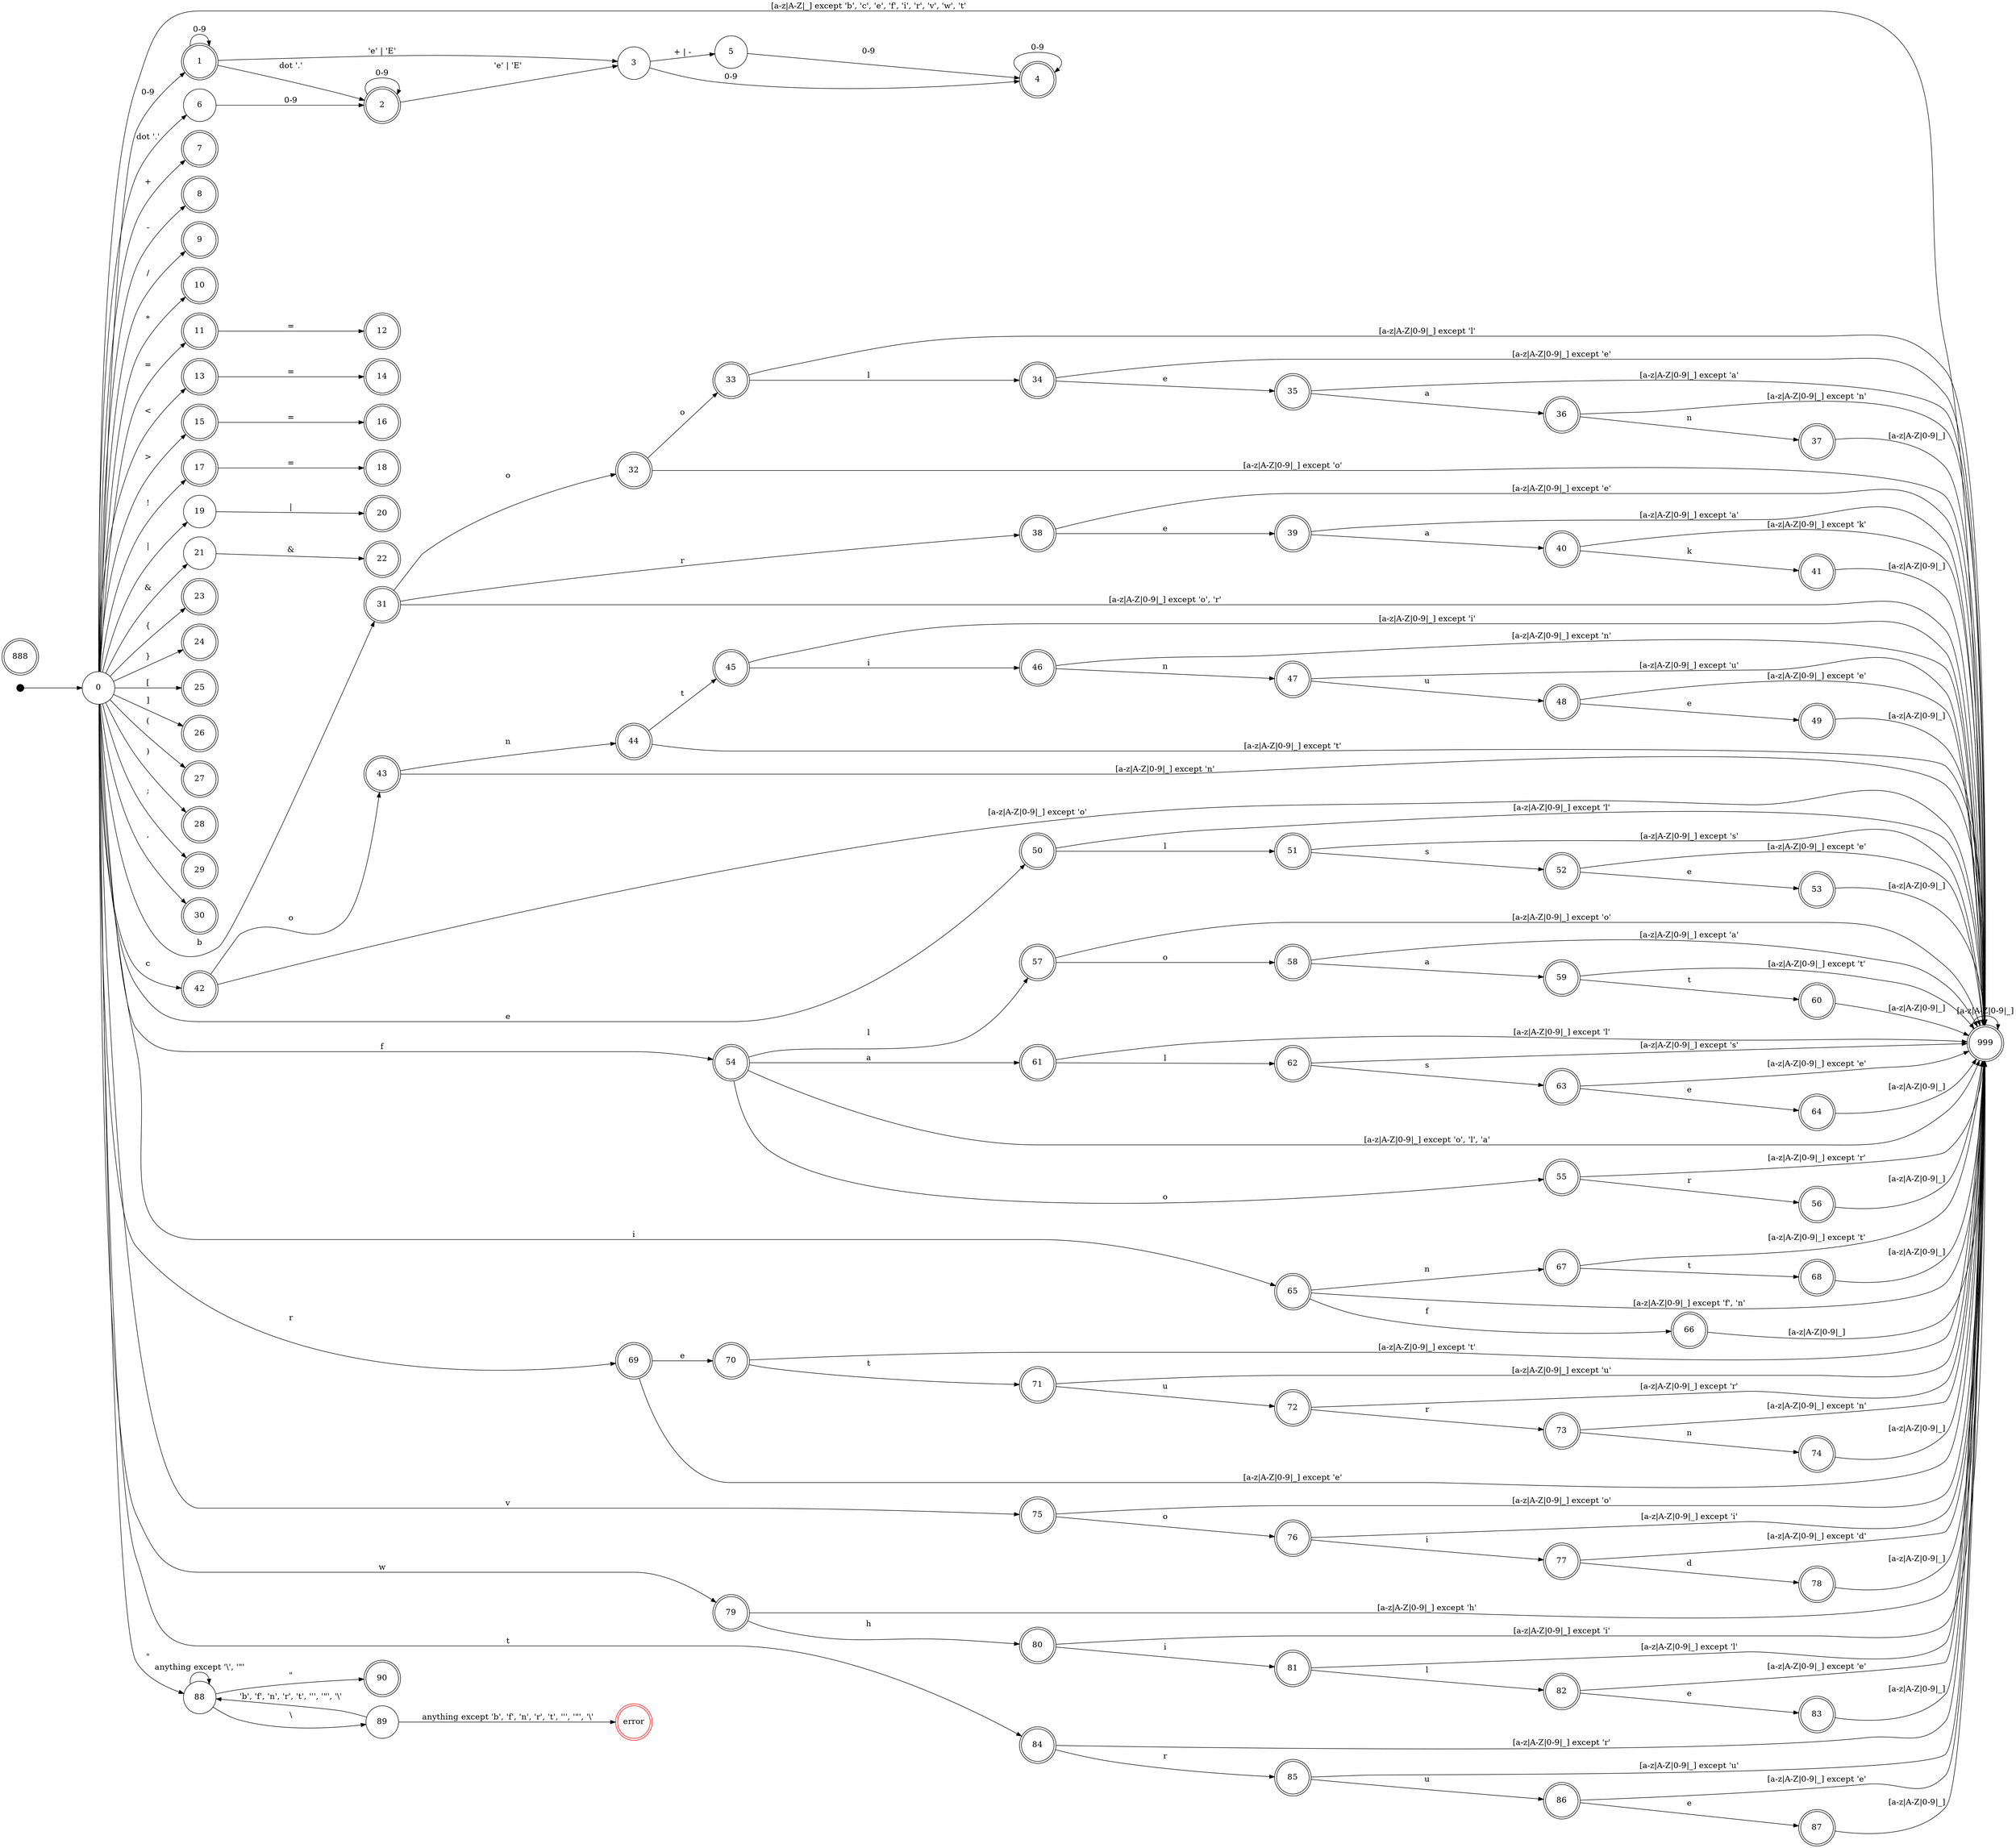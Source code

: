 /* keywords = [
    "boolean",
    "break",
    "continue",
    "else",
    "for",
    "float",
    "false",
    "if",
    "int",
    "return",
    "void",
    "while",
    "true"
] 

*/
digraph G {
    // Graph Layout
    rankdir = LR;
    ranksep = 1.2
    splines = true;
    edge [fontsize = 16];
    node [width=".9"  height=".8" fontsize = 16];

    // start state
    start [shape = point width=".2"  height=".2"];
    start_state [label = "0" shape = circle]; // STATE 0
    start -> start_state;

    state_error [label = "error" shape = doublecircle color = red]; // STATE Error 

    node [shape = doublecircle; color = black];
    state_identifier [label = "999"]; // Identifier
    state_end_file [label = "888"]; // STATE end file

    // Detect Numeric token
    {
        // integer
        state_integer [label = "1"]; // STATE 1
        start_state -> state_integer [label = "0-9"];
        state_integer -> state_integer [label = "0-9"];
        // float
        // (0-9)*.
        // (0-9)*.(0-9)*
        state_float_1 [label = "2"]; // STATE 2
        state_integer -> state_float_1 [label = "dot '.'"];
        state_float_1 -> state_float_1 [label = "0-9"];
        // (0-9)* (E|e)+ (0-9)
        state_E_e_after_int [label = "3" shape = "circle"]; // STATE 3
        state_integer -> state_E_e_after_int [label = "'e' | 'E'"];
        state_float_2 [label = "4"]; // STATE 4
        state_E_e_after_int -> state_float_2 [label = "0-9"];
        state_float_2 -> state_float_2 [label = "0-9"];
        // (0-9)*.(0-9)+ (E|e)* (0-9)+
        state_float_1 -> state_E_e_after_int [label = "'e' | 'E'"];
        // (0-9)*.(0-9)+ (E|e)* (+|-) (0-9)+
        state_sign_after_E_e [label = "5" shape = "circle"]; // STATE 5
        state_E_e_after_int -> state_sign_after_E_e [label = "+ | -"]; 
        state_sign_after_E_e -> state_float_2 [label = "0-9"];
        // .(0-9)*
        state_dot [label = "6" shape = "circle"]; // STATE 6
        start_state -> state_dot [label = "dot '.'"];
        state_dot -> state_float_1 [label = "0-9"];
    }
    
    // detect operators
    {
        // + plus
        state_plus [label = "7"]; // STATE 7
        start_state -> state_plus [label = "+"];
        // - minus
        state_minus [label = "8"]; // STATE 8
        start_state -> state_minus [label = "-"];
        // / division
        state_division [label = "9"]; // STATE 9
        start_state -> state_division [label = "/"];
        // * multiply
        state_multiply [label = "10"]; // STATE 10
        start_state -> state_multiply [label = "*"];
        // = assign
        state_equal [label = "11"]; // STATE 11
        start_state -> state_equal [label = "="];
        // ==
        state_compare [label = "12"]; // STATE 12
        state_equal -> state_compare [label = "="];
        // < less than
        state_less_than [label = "13"]; // STATE 13
        start_state -> state_less_than [label = "<"];
        // <= less than or equal to
        state_less_than_equal [label = "14"]; // STATE 14
        state_less_than -> state_less_than_equal [label = "="];
        // > greater than
        state_greater_than [label = "15"]; // STATE 15
        start_state -> state_greater_than [label = ">"];
        // >= greater than or equal
        state_greater_than_equal [label = "16"]; // STATE 16
        state_greater_than -> state_greater_than_equal [label = "="];
        // ! not operator
        state_logical_not [label = "17"]; // STATE 17
        start_state -> state_logical_not [label = "!"];
        // != not equal
        state_not_equal [label = "18"]; // STATE 18
        state_logical_not -> state_not_equal [label = "="];
        // || logical OR
        state_OR_1 [label = "19" shape = "circle"]; // STATE 19
        start_state -> state_OR_1 [label = "|"];
        state_OR_2 [label = "20"]; // STATE 20
        state_OR_1 -> state_OR_2 [label = "|"];
        // && logical AND
        state_AND_1 [label = "21" shape = "circle"]; // STATE 21
        start_state -> state_AND_1 [label = "&"];
        state_AND_2 [label = "22"]; // STATE 22
        state_AND_1 -> state_AND_2 [label = "&"];
    }

    // Separators
    {
        // {
        state_open_bracket_1 [label = "23"]; // STATE 23
        start_state -> state_open_bracket_1 [label = "{"];
        // }
        state_close_bracket_1 [label = "24"]; // STATE 24
        start_state -> state_close_bracket_1 [label = "}"];
        // [
        state_open_bracket_2 [label = "25"]; // STATE 25
        start_state -> state_open_bracket_2 [label = "["];
        // ]
        state_close_bracket_2 [label = "26"]; // STATE 26
        start_state -> state_close_bracket_2 [label = "]"];
        // (
        state_open_bracket_3 [label = "27"]; // STATE 27
        start_state -> state_open_bracket_3 [label = "("];
        // )
        state_close_bracket_3 [label = "28"]; // STATE 28
        start_state -> state_close_bracket_3 [label = ")"];
        // ;
        state_semicolon [label = "29"]; // STATE 29
        start_state -> state_semicolon [label = ";"];
        // ,
        state_comma [label = "30"]; // STATE 30
        start_state -> state_comma [label = ","];
    }

    // keywords
    {
        // boolean
        state_boolean_1 [label = "31"]; // STATE 31 b
        state_boolean_2 [label = "32"]; // STATE 32 bo 
        state_boolean_3 [label = "33"]; // STATE 33 boo
        state_boolean_4 [label = "34"]; // STATE 34 bool
        state_boolean_5 [label = "35"]; // STATE 35 boole
        state_boolean_6 [label = "36"]; // STATE 36 boolea
        state_boolean_7 [label = "37"]; // STATE 37 boolean
        start_state -> state_boolean_1 [label = "b"];
        state_boolean_1 -> state_boolean_2 [label = "o"];
        state_boolean_2 -> state_boolean_3 [label = "o"];
        state_boolean_3 -> state_boolean_4 [label = "l"];
        state_boolean_4 -> state_boolean_5 [label = "e"];
        state_boolean_5 -> state_boolean_6 [label = "a"];
        state_boolean_6 -> state_boolean_7 [label = "n"];
        // break
        state_break_1 [label = "38"]; // STATE 38 br
        state_break_2 [label = "39"]; // STATE 39 bre
        state_break_3 [label = "40"]; // STATE 40 brea
        state_break_4 [label = "41"]; // STATE 41 break
        state_boolean_1 -> state_break_1 [label = "r"];
        state_break_1 -> state_break_2 [label = "e"];
        state_break_2 -> state_break_3 [label = "a"];
        state_break_3 -> state_break_4 [label = "k"];
        // continue
        state_continue_1 [label = "42"]; // STATE 42 c
        state_continue_2 [label = "43"]; // STATE 43 co
        state_continue_3 [label = "44"]; // STATE 44 con
        state_continue_4 [label = "45"]; // STATE 45 cont
        state_continue_5 [label = "46"]; // STATE 46 conti
        state_continue_6 [label = "47"]; // STATE 47 contin
        state_continue_7 [label = "48"]; // STATE 48 continu
        state_continue_8 [label = "49"]; // STATE 49 continue
        start_state -> state_continue_1 [label = "c"];
        state_continue_1 -> state_continue_2 [label = "o"];
        state_continue_2 -> state_continue_3 [label = "n"];
        state_continue_3 -> state_continue_4 [label = "t"];
        state_continue_4 -> state_continue_5 [label = "i"];
        state_continue_5 -> state_continue_6 [label = "n"];
        state_continue_6 -> state_continue_7 [label = "u"];
        state_continue_7 -> state_continue_8 [label = "e"];
        // else
        state_else_1 [label = "50"]; // STATE 50 e
        state_else_2 [label = "51"]; // STATE 51 el
        state_else_3 [label = "52"]; // STATE 52 els
        state_else_4 [label = "53"]; // STATE 53 else
        start_state -> state_else_1 [label = "e"];
        state_else_1 -> state_else_2 [label = "l"];
        state_else_2 -> state_else_3 [label = "s"];
        state_else_3 -> state_else_4 [label = "e"];
        // for
        state_for_1 [label = "54"]; // STATE 54 f
        state_for_2 [label = "55"]; // STATE 55 fo
        state_for_3 [label = "56"]; // STATE 56 for
        start_state -> state_for_1 [label = "f"];
        state_for_1 -> state_for_2 [label = "o"];
        state_for_2 -> state_for_3 [label = "r"];
        // float
        state_key_float_1 [label = "57"]; // STATE 57 fl
        state_key_float_2 [label = "58"]; // STATE 58 flo
        state_key_float_3 [label = "59"]; // STATE 59 floa
        state_key_float_4 [label = "60"]; // STATE 60 float
        state_for_1 -> state_key_float_1 [label = "l"];
        state_key_float_1 -> state_key_float_2 [label = "o"];
        state_key_float_2 -> state_key_float_3 [label = "a"];
        state_key_float_3 -> state_key_float_4 [label = "t"];
        // false
        state_false_1 [label = "61"]; // STATE 61 fa
        state_false_2 [label = "62"]; // STATE 62 fal
        state_false_3 [label = "63"]; // STATE 63 fals
        state_false_4 [label = "64"]; // STATE 64 false
        state_for_1 -> state_false_1 [label = "a"];
        state_false_1 -> state_false_2 [label = "l"];
        state_false_2 -> state_false_3 [label = "s"];
        state_false_3 -> state_false_4 [label = "e"];
        // if
        state_if_1 [label = "65"]; // STATE 65 i
        state_if_2 [label = "66"]; // STATE 66 if
        start_state -> state_if_1 [label = "i"];
        state_if_1 -> state_if_2 [label = "f"];
        // int
        state_int_1 [label = "67"]; // STATE 67 in
        state_int_2 [label = "68"]; // STATE 68 int
        state_if_1 -> state_int_1 [label = "n"];
        state_int_1 -> state_int_2 [label = "t"];
        // return 
        state_return_1 [label = "69"]; // STATE 69 r
        state_return_2 [label = "70"]; // STATE 70 re
        state_return_3 [label = "71"]; // STATE 71 ret
        state_return_4 [label = "72"]; // STATE 72 retu
        state_return_5 [label = "73"]; // STATE 73 retur
        state_return_6 [label = "74"]; // STATE 74 return
        start_state -> state_return_1 [label = "r"];
        state_return_1 -> state_return_2 [label = "e"];
        state_return_2 -> state_return_3 [label = "t"];
        state_return_3 -> state_return_4 [label = "u"];
        state_return_4 -> state_return_5 [label = "r"];
        state_return_5 -> state_return_6 [label = "n"];
        // void
        state_void_1 [label = "75"]; // STATE 75 v
        state_void_2 [label = "76"]; // STATE 76 vo
        state_void_3 [label = "77"]; // STATE 77 voi
        state_void_4 [label = "78"]; // STATE 78 void
        start_state -> state_void_1 [label = "v"];
        state_void_1 -> state_void_2 [label = "o"];
        state_void_2 -> state_void_3 [label = "i"];
        state_void_3 -> state_void_4 [label = "d"];
        // while 
        state_while_1 [label = "79"]; // STATE 79 w
        state_while_2 [label = "80"]; // STATE 80 wh
        state_while_3 [label = "81"]; // STATE 81 whi
        state_while_4 [label = "82"]; // STATE 82 whil
        state_while_5 [label = "83"]; // STATE 83 while
        start_state -> state_while_1 [label = "w"];
        state_while_1 -> state_while_2 [label = "h"];
        state_while_2 -> state_while_3 [label = "i"];
        state_while_3 -> state_while_4 [label = "l"];
        state_while_4 -> state_while_5 [label = "e"];
        // true
        state_true_1 [label = "84"]; // STATE 84 t
        state_true_2 [label = "85"]; // STATE 85 tr
        state_true_3 [label = "86"]; // STATE 86 tru
        state_true_4 [label = "87"]; // STATE 87 true
        start_state -> state_true_1 [label = "t"];
        state_true_1 -> state_true_2 [label = "r"];
        state_true_2 -> state_true_3 [label = "u"];
        state_true_3 -> state_true_4 [label = "e"];
    }

    // identifier
    {
        // other cases
        start_state -> state_identifier [label = "[a-z|A-Z|_] except 'b', 'c', 'e', 'f', 'i', 'r', 'v', 'w', 't'"];
        // go from true
        state_true_1 -> state_identifier [label = "[a-z|A-Z|0-9|_] except 'r'"];
        state_true_2 -> state_identifier [label = "[a-z|A-Z|0-9|_] except 'u'"];
        state_true_3 -> state_identifier [label = "[a-z|A-Z|0-9|_] except 'e'"];
        state_true_4 -> state_identifier [label = "[a-z|A-Z|0-9|_]"];
        // go from while 
        state_while_1 -> state_identifier [label = "[a-z|A-Z|0-9|_] except 'h'"];
        state_while_2 -> state_identifier [label = "[a-z|A-Z|0-9|_] except 'i'"];
        state_while_3 -> state_identifier [label = "[a-z|A-Z|0-9|_] except 'l'"];
        state_while_4 -> state_identifier [label = "[a-z|A-Z|0-9|_] except 'e'"];
        state_while_5 -> state_identifier [label = "[a-z|A-Z|0-9|_]"];
        // go from void
        state_void_1 -> state_identifier [label = "[a-z|A-Z|0-9|_] except 'o'"];
        state_void_2 -> state_identifier [label = "[a-z|A-Z|0-9|_] except 'i'"];
        state_void_3 -> state_identifier [label = "[a-z|A-Z|0-9|_] except 'd'"];
        state_void_4 -> state_identifier [label = "[a-z|A-Z|0-9|_]"];
        // go from return 
        state_return_1 -> state_identifier [label = "[a-z|A-Z|0-9|_] except 'e'"];
        state_return_2 -> state_identifier [label = "[a-z|A-Z|0-9|_] except 't'"];
        state_return_3 -> state_identifier [label = "[a-z|A-Z|0-9|_] except 'u'"];
        state_return_4 -> state_identifier [label = "[a-z|A-Z|0-9|_] except 'r'"];
        state_return_5 -> state_identifier [label = "[a-z|A-Z|0-9|_] except 'n'"];
        state_return_6 -> state_identifier [label = "[a-z|A-Z|0-9|_]"];
        // go from int
        state_int_1 -> state_identifier [label = "[a-z|A-Z|0-9|_] except 't'"];
        state_int_2 -> state_identifier [label = "[a-z|A-Z|0-9|_]"];
        // go from if
        state_if_1 -> state_identifier [label = "[a-z|A-Z|0-9|_] except 'f', 'n'"];
        state_if_2 -> state_identifier [label = "[a-z|A-Z|0-9|_]"];
        // go from false
        state_false_1 -> state_identifier [label = "[a-z|A-Z|0-9|_] except 'l'"];
        state_false_2 -> state_identifier [label = "[a-z|A-Z|0-9|_] except 's'"];
        state_false_3 -> state_identifier [label = "[a-z|A-Z|0-9|_] except 'e'"];
        state_false_4 -> state_identifier [label = "[a-z|A-Z|0-9|_]"];
        // go from float
        state_key_float_1 -> state_identifier [label = "[a-z|A-Z|0-9|_] except 'o'"];
        state_key_float_2 -> state_identifier [label = "[a-z|A-Z|0-9|_] except 'a'"];
        state_key_float_3 -> state_identifier [label = "[a-z|A-Z|0-9|_] except 't'"];
        state_key_float_4 -> state_identifier [label = "[a-z|A-Z|0-9|_]"];
        // go from for
        state_for_1 -> state_identifier [label = "[a-z|A-Z|0-9|_] except 'o', 'l', 'a'"];
        state_for_2 -> state_identifier [label = "[a-z|A-Z|0-9|_] except 'r'"];
        state_for_3 -> state_identifier [label = "[a-z|A-Z|0-9|_]"];
        // go from else
        state_else_1 -> state_identifier [label = "[a-z|A-Z|0-9|_] except 'l'"];
        state_else_2 -> state_identifier [label = "[a-z|A-Z|0-9|_] except 's'"];
        state_else_3 -> state_identifier [label = "[a-z|A-Z|0-9|_] except 'e'"];
        state_else_4 -> state_identifier [label = "[a-z|A-Z|0-9|_]"];
        // go from continue
        state_continue_1 -> state_identifier [label = "[a-z|A-Z|0-9|_] except 'o'"];
        state_continue_2 -> state_identifier [label = "[a-z|A-Z|0-9|_] except 'n'"];
        state_continue_3 -> state_identifier [label = "[a-z|A-Z|0-9|_] except 't'"];
        state_continue_4 -> state_identifier [label = "[a-z|A-Z|0-9|_] except 'i'"];
        state_continue_5 -> state_identifier [label = "[a-z|A-Z|0-9|_] except 'n'"];
        state_continue_6 -> state_identifier [label = "[a-z|A-Z|0-9|_] except 'u'"];
        state_continue_7 -> state_identifier [label = "[a-z|A-Z|0-9|_] except 'e'"];
        state_continue_8 -> state_identifier [label = "[a-z|A-Z|0-9|_]"];
        // go from boolean
        state_boolean_1 -> state_identifier [label = "[a-z|A-Z|0-9|_] except 'o', 'r'"];
        state_boolean_2 -> state_identifier [label = "[a-z|A-Z|0-9|_] except 'o'"];
        state_boolean_3 -> state_identifier [label = "[a-z|A-Z|0-9|_] except 'l'"];
        state_boolean_4 -> state_identifier [label = "[a-z|A-Z|0-9|_] except 'e'"];
        state_boolean_5 -> state_identifier [label = "[a-z|A-Z|0-9|_] except 'a'"];
        state_boolean_6 -> state_identifier [label = "[a-z|A-Z|0-9|_] except 'n'"];
        state_boolean_7 -> state_identifier [label = "[a-z|A-Z|0-9|_]"];
        // go from break
        state_break_1 -> state_identifier [label = "[a-z|A-Z|0-9|_] except 'e'"];
        state_break_2 -> state_identifier [label = "[a-z|A-Z|0-9|_] except 'a'"];
        state_break_3 -> state_identifier [label = "[a-z|A-Z|0-9|_] except 'k'"];
        state_break_4 -> state_identifier [label = "[a-z|A-Z|0-9|_]"];

        state_identifier -> state_identifier [label = "[a-z|A-Z|0-9|_]"];
    }

    // string literal
    {
        state_string_1 [label = "88" shape = "circle"]; // STATE 88 "
        state_string_2 [label = "89" shape = "circle"]; // STATE 89 "\
        state_string_3 [label = "90"]; // STATE 89 "\"
        start_state -> state_string_1 [label = "\""];
        state_string_1 -> state_string_1 [label = "anything except '\\', '\"'"];
        state_string_1 -> state_string_2 [label = "\\"];
        state_string_2 -> state_error [label = "anything except 'b', 'f', 'n', 'r', 't', '\'', '\"', '\\'"];
        state_string_2 -> state_string_1 [label = "'b', 'f', 'n', 'r', 't', '\'', '\"', '\\'"];
        state_string_1 -> state_string_3 [label = "\""];
    }
}